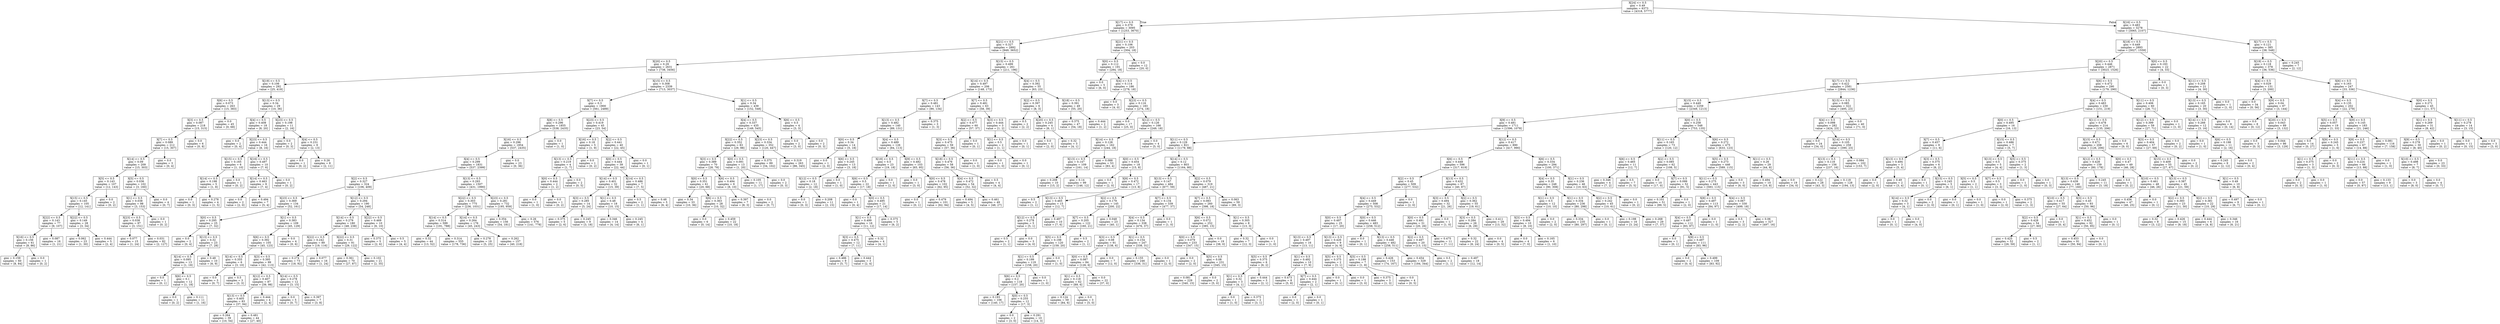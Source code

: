 digraph Tree {
node [shape=box] ;
0 [label="X[24] <= 0.5\ngini = 0.49\nsamples = 6373\nvalue = [4318, 5777]"] ;
1 [label="X[17] <= 0.5\ngini = 0.379\nsamples = 3095\nvalue = [1253, 3670]"] ;
0 -> 1 [labeldistance=2.5, labelangle=45, headlabel="True"] ;
2 [label="X[21] <= 0.5\ngini = 0.327\nsamples = 2892\nvalue = [949, 3652]"] ;
1 -> 2 ;
3 [label="X[20] <= 0.5\ngini = 0.29\nsamples = 2631\nvalue = [738, 3456]"] ;
2 -> 3 ;
4 [label="X[19] <= 0.5\ngini = 0.106\nsamples = 292\nvalue = [25, 419]"] ;
3 -> 4 ;
5 [label="X[6] <= 0.5\ngini = 0.073\nsamples = 263\nvalue = [15, 383]"] ;
4 -> 5 ;
6 [label="X[3] <= 0.5\ngini = 0.087\nsamples = 218\nvalue = [15, 315]"] ;
5 -> 6 ;
7 [label="X[7] <= 0.5\ngini = 0.089\nsamples = 212\nvalue = [15, 307]"] ;
6 -> 7 ;
8 [label="X[14] <= 0.5\ngini = 0.09\nsamples = 209\nvalue = [15, 303]"] ;
7 -> 8 ;
9 [label="X[5] <= 0.5\ngini = 0.143\nsamples = 107\nvalue = [12, 143]"] ;
8 -> 9 ;
10 [label="X[15] <= 0.5\ngini = 0.145\nsamples = 105\nvalue = [12, 141]"] ;
9 -> 10 ;
11 [label="X[22] <= 0.5\ngini = 0.143\nsamples = 77\nvalue = [9, 107]"] ;
10 -> 11 ;
12 [label="X[16] <= 0.5\ngini = 0.156\nsamples = 61\nvalue = [8, 86]"] ;
11 -> 12 ;
13 [label="gini = 0.159\nsamples = 60\nvalue = [8, 84]"] ;
12 -> 13 ;
14 [label="gini = 0.0\nsamples = 1\nvalue = [0, 2]"] ;
12 -> 14 ;
15 [label="gini = 0.087\nsamples = 16\nvalue = [1, 21]"] ;
11 -> 15 ;
16 [label="X[22] <= 0.5\ngini = 0.149\nsamples = 28\nvalue = [3, 34]"] ;
10 -> 16 ;
17 [label="gini = 0.062\nsamples = 23\nvalue = [1, 30]"] ;
16 -> 17 ;
18 [label="gini = 0.444\nsamples = 5\nvalue = [2, 4]"] ;
16 -> 18 ;
19 [label="gini = 0.0\nsamples = 2\nvalue = [0, 2]"] ;
9 -> 19 ;
20 [label="X[5] <= 0.5\ngini = 0.036\nsamples = 102\nvalue = [3, 160]"] ;
8 -> 20 ;
21 [label="X[1] <= 0.5\ngini = 0.038\nsamples = 98\nvalue = [3, 153]"] ;
20 -> 21 ;
22 [label="X[23] <= 0.5\ngini = 0.038\nsamples = 97\nvalue = [3, 151]"] ;
21 -> 22 ;
23 [label="gini = 0.077\nsamples = 15\nvalue = [1, 24]"] ;
22 -> 23 ;
24 [label="gini = 0.031\nsamples = 82\nvalue = [2, 127]"] ;
22 -> 24 ;
25 [label="gini = 0.0\nsamples = 1\nvalue = [0, 2]"] ;
21 -> 25 ;
26 [label="gini = 0.0\nsamples = 4\nvalue = [0, 7]"] ;
20 -> 26 ;
27 [label="gini = 0.0\nsamples = 3\nvalue = [0, 4]"] ;
7 -> 27 ;
28 [label="gini = 0.0\nsamples = 6\nvalue = [0, 8]"] ;
6 -> 28 ;
29 [label="gini = 0.0\nsamples = 45\nvalue = [0, 68]"] ;
5 -> 29 ;
30 [label="X[13] <= 0.5\ngini = 0.34\nsamples = 29\nvalue = [10, 36]"] ;
4 -> 30 ;
31 [label="X[4] <= 0.5\ngini = 0.408\nsamples = 18\nvalue = [8, 20]"] ;
30 -> 31 ;
32 [label="gini = 0.0\nsamples = 2\nvalue = [0, 4]"] ;
31 -> 32 ;
33 [label="X[23] <= 0.5\ngini = 0.444\nsamples = 16\nvalue = [8, 16]"] ;
31 -> 33 ;
34 [label="X[15] <= 0.5\ngini = 0.165\nsamples = 6\nvalue = [1, 10]"] ;
33 -> 34 ;
35 [label="X[14] <= 0.5\ngini = 0.198\nsamples = 5\nvalue = [1, 8]"] ;
34 -> 35 ;
36 [label="gini = 0.0\nsamples = 1\nvalue = [0, 3]"] ;
35 -> 36 ;
37 [label="gini = 0.278\nsamples = 4\nvalue = [1, 5]"] ;
35 -> 37 ;
38 [label="gini = 0.0\nsamples = 1\nvalue = [0, 2]"] ;
34 -> 38 ;
39 [label="X[16] <= 0.5\ngini = 0.497\nsamples = 10\nvalue = [7, 6]"] ;
33 -> 39 ;
40 [label="X[14] <= 0.5\ngini = 0.463\nsamples = 9\nvalue = [7, 4]"] ;
39 -> 40 ;
41 [label="gini = 0.0\nsamples = 2\nvalue = [2, 0]"] ;
40 -> 41 ;
42 [label="gini = 0.494\nsamples = 7\nvalue = [5, 4]"] ;
40 -> 42 ;
43 [label="gini = 0.0\nsamples = 1\nvalue = [0, 2]"] ;
39 -> 43 ;
44 [label="X[23] <= 0.5\ngini = 0.198\nsamples = 11\nvalue = [2, 16]"] ;
30 -> 44 ;
45 [label="gini = 0.0\nsamples = 2\nvalue = [0, 3]"] ;
44 -> 45 ;
46 [label="X[4] <= 0.5\ngini = 0.231\nsamples = 9\nvalue = [2, 13]"] ;
44 -> 46 ;
47 [label="gini = 0.0\nsamples = 1\nvalue = [0, 2]"] ;
46 -> 47 ;
48 [label="gini = 0.26\nsamples = 8\nvalue = [2, 11]"] ;
46 -> 48 ;
49 [label="X[15] <= 0.5\ngini = 0.308\nsamples = 2339\nvalue = [713, 3037]"] ;
3 -> 49 ;
50 [label="X[7] <= 0.5\ngini = 0.3\nsamples = 1900\nvalue = [561, 2489]"] ;
49 -> 50 ;
51 [label="X[8] <= 0.5\ngini = 0.296\nsamples = 1855\nvalue = [538, 2435]"] ;
50 -> 51 ;
52 [label="X[16] <= 0.5\ngini = 0.296\nsamples = 1854\nvalue = [537, 2435]"] ;
51 -> 52 ;
53 [label="X[4] <= 0.5\ngini = 0.299\nsamples = 1831\nvalue = [537, 2399]"] ;
52 -> 53 ;
54 [label="X[2] <= 0.5\ngini = 0.327\nsamples = 324\nvalue = [106, 409]"] ;
53 -> 54 ;
55 [label="X[23] <= 0.5\ngini = 0.369\nsamples = 134\nvalue = [52, 161]"] ;
54 -> 55 ;
56 [label="X[0] <= 0.5\ngini = 0.295\nsamples = 25\nvalue = [7, 32]"] ;
55 -> 56 ;
57 [label="gini = 0.0\nsamples = 2\nvalue = [0, 4]"] ;
56 -> 57 ;
58 [label="X[13] <= 0.5\ngini = 0.32\nsamples = 23\nvalue = [7, 28]"] ;
56 -> 58 ;
59 [label="X[14] <= 0.5\ngini = 0.095\nsamples = 13\nvalue = [1, 19]"] ;
58 -> 59 ;
60 [label="gini = 0.0\nsamples = 1\nvalue = [0, 1]"] ;
59 -> 60 ;
61 [label="X[6] <= 0.5\ngini = 0.1\nsamples = 12\nvalue = [1, 18]"] ;
59 -> 61 ;
62 [label="gini = 0.0\nsamples = 1\nvalue = [0, 2]"] ;
61 -> 62 ;
63 [label="gini = 0.111\nsamples = 11\nvalue = [1, 16]"] ;
61 -> 63 ;
64 [label="gini = 0.48\nsamples = 10\nvalue = [6, 9]"] ;
58 -> 64 ;
65 [label="X[1] <= 0.5\ngini = 0.383\nsamples = 109\nvalue = [45, 129]"] ;
55 -> 65 ;
66 [label="X[6] <= 0.5\ngini = 0.392\nsamples = 105\nvalue = [45, 123]"] ;
65 -> 66 ;
67 [label="X[14] <= 0.5\ngini = 0.355\nsamples = 6\nvalue = [3, 10]"] ;
66 -> 67 ;
68 [label="gini = 0.0\nsamples = 3\nvalue = [0, 7]"] ;
67 -> 68 ;
69 [label="gini = 0.5\nsamples = 3\nvalue = [3, 3]"] ;
67 -> 69 ;
70 [label="X[3] <= 0.5\ngini = 0.395\nsamples = 99\nvalue = [42, 113]"] ;
66 -> 70 ;
71 [label="X[12] <= 0.5\ngini = 0.407\nsamples = 87\nvalue = [39, 98]"] ;
70 -> 71 ;
72 [label="X[13] <= 0.5\ngini = 0.405\nsamples = 83\nvalue = [37, 94]"] ;
71 -> 72 ;
73 [label="gini = 0.264\nsamples = 39\nvalue = [10, 54]"] ;
72 -> 73 ;
74 [label="gini = 0.481\nsamples = 44\nvalue = [27, 40]"] ;
72 -> 74 ;
75 [label="gini = 0.444\nsamples = 4\nvalue = [2, 4]"] ;
71 -> 75 ;
76 [label="X[14] <= 0.5\ngini = 0.278\nsamples = 12\nvalue = [3, 15]"] ;
70 -> 76 ;
77 [label="gini = 0.0\nsamples = 5\nvalue = [0, 7]"] ;
76 -> 77 ;
78 [label="gini = 0.397\nsamples = 7\nvalue = [3, 8]"] ;
76 -> 78 ;
79 [label="gini = 0.0\nsamples = 4\nvalue = [0, 6]"] ;
65 -> 79 ;
80 [label="X[12] <= 0.5\ngini = 0.294\nsamples = 190\nvalue = [54, 248]"] ;
54 -> 80 ;
81 [label="X[14] <= 0.5\ngini = 0.279\nsamples = 180\nvalue = [48, 238]"] ;
80 -> 81 ;
82 [label="X[22] <= 0.5\ngini = 0.242\nsamples = 89\nvalue = [19, 116]"] ;
81 -> 82 ;
83 [label="gini = 0.274\nsamples = 73\nvalue = [18, 92]"] ;
82 -> 83 ;
84 [label="gini = 0.077\nsamples = 16\nvalue = [1, 24]"] ;
82 -> 84 ;
85 [label="X[22] <= 0.5\ngini = 0.31\nsamples = 91\nvalue = [29, 122]"] ;
81 -> 85 ;
86 [label="gini = 0.361\nsamples = 70\nvalue = [27, 87]"] ;
85 -> 86 ;
87 [label="gini = 0.102\nsamples = 21\nvalue = [2, 35]"] ;
85 -> 87 ;
88 [label="X[22] <= 0.5\ngini = 0.469\nsamples = 10\nvalue = [6, 10]"] ;
80 -> 88 ;
89 [label="gini = 0.375\nsamples = 5\nvalue = [2, 6]"] ;
88 -> 89 ;
90 [label="gini = 0.5\nsamples = 5\nvalue = [4, 4]"] ;
88 -> 90 ;
91 [label="X[13] <= 0.5\ngini = 0.293\nsamples = 1507\nvalue = [431, 1990]"] ;
53 -> 91 ;
92 [label="X[22] <= 0.5\ngini = 0.303\nsamples = 775\nvalue = [236, 1031]"] ;
91 -> 92 ;
93 [label="X[14] <= 0.5\ngini = 0.314\nsamples = 599\nvalue = [191, 788]"] ;
92 -> 93 ;
94 [label="gini = 0.32\nsamples = 44\nvalue = [13, 52]"] ;
93 -> 94 ;
95 [label="gini = 0.314\nsamples = 555\nvalue = [178, 736]"] ;
93 -> 95 ;
96 [label="X[14] <= 0.5\ngini = 0.264\nsamples = 176\nvalue = [45, 243]"] ;
92 -> 96 ;
97 [label="gini = 0.278\nsamples = 19\nvalue = [5, 25]"] ;
96 -> 97 ;
98 [label="gini = 0.262\nsamples = 157\nvalue = [40, 218]"] ;
96 -> 98 ;
99 [label="X[23] <= 0.5\ngini = 0.281\nsamples = 732\nvalue = [195, 959]"] ;
91 -> 99 ;
100 [label="gini = 0.354\nsamples = 156\nvalue = [54, 181]"] ;
99 -> 100 ;
101 [label="gini = 0.26\nsamples = 576\nvalue = [141, 778]"] ;
99 -> 101 ;
102 [label="gini = 0.0\nsamples = 23\nvalue = [0, 36]"] ;
52 -> 102 ;
103 [label="gini = 0.0\nsamples = 1\nvalue = [1, 0]"] ;
51 -> 103 ;
104 [label="X[23] <= 0.5\ngini = 0.419\nsamples = 45\nvalue = [23, 54]"] ;
50 -> 104 ;
105 [label="X[16] <= 0.5\ngini = 0.18\nsamples = 5\nvalue = [1, 9]"] ;
104 -> 105 ;
106 [label="X[13] <= 0.5\ngini = 0.219\nsamples = 4\nvalue = [1, 7]"] ;
105 -> 106 ;
107 [label="X[0] <= 0.5\ngini = 0.444\nsamples = 2\nvalue = [1, 2]"] ;
106 -> 107 ;
108 [label="gini = 0.0\nsamples = 1\nvalue = [1, 0]"] ;
107 -> 108 ;
109 [label="gini = 0.0\nsamples = 1\nvalue = [0, 2]"] ;
107 -> 109 ;
110 [label="gini = 0.0\nsamples = 2\nvalue = [0, 5]"] ;
106 -> 110 ;
111 [label="gini = 0.0\nsamples = 1\nvalue = [0, 2]"] ;
105 -> 111 ;
112 [label="X[2] <= 0.5\ngini = 0.441\nsamples = 40\nvalue = [22, 45]"] ;
104 -> 112 ;
113 [label="X[0] <= 0.5\ngini = 0.444\nsamples = 39\nvalue = [22, 44]"] ;
112 -> 113 ;
114 [label="X[14] <= 0.5\ngini = 0.401\nsamples = 32\nvalue = [15, 39]"] ;
113 -> 114 ;
115 [label="X[3] <= 0.5\ngini = 0.285\nsamples = 14\nvalue = [5, 24]"] ;
114 -> 115 ;
116 [label="gini = 0.375\nsamples = 5\nvalue = [2, 6]"] ;
115 -> 116 ;
117 [label="gini = 0.245\nsamples = 9\nvalue = [3, 18]"] ;
115 -> 117 ;
118 [label="X[1] <= 0.5\ngini = 0.48\nsamples = 18\nvalue = [10, 15]"] ;
114 -> 118 ;
119 [label="gini = 0.346\nsamples = 14\nvalue = [4, 14]"] ;
118 -> 119 ;
120 [label="gini = 0.245\nsamples = 4\nvalue = [6, 1]"] ;
118 -> 120 ;
121 [label="X[14] <= 0.5\ngini = 0.486\nsamples = 7\nvalue = [7, 5]"] ;
113 -> 121 ;
122 [label="gini = 0.5\nsamples = 2\nvalue = [1, 1]"] ;
121 -> 122 ;
123 [label="gini = 0.48\nsamples = 5\nvalue = [6, 4]"] ;
121 -> 123 ;
124 [label="gini = 0.0\nsamples = 1\nvalue = [0, 1]"] ;
112 -> 124 ;
125 [label="X[1] <= 0.5\ngini = 0.34\nsamples = 439\nvalue = [152, 548]"] ;
49 -> 125 ;
126 [label="X[4] <= 0.5\ngini = 0.337\nsamples = 435\nvalue = [149, 545]"] ;
125 -> 126 ;
127 [label="X[22] <= 0.5\ngini = 0.352\nsamples = 83\nvalue = [29, 98]"] ;
126 -> 127 ;
128 [label="X[3] <= 0.5\ngini = 0.389\nsamples = 70\nvalue = [28, 78]"] ;
127 -> 128 ;
129 [label="X[0] <= 0.5\ngini = 0.351\nsamples = 61\nvalue = [20, 68]"] ;
128 -> 129 ;
130 [label="gini = 0.34\nsamples = 33\nvalue = [10, 36]"] ;
129 -> 130 ;
131 [label="X[6] <= 0.5\ngini = 0.363\nsamples = 28\nvalue = [10, 32]"] ;
129 -> 131 ;
132 [label="gini = 0.0\nsamples = 6\nvalue = [0, 14]"] ;
131 -> 132 ;
133 [label="gini = 0.459\nsamples = 22\nvalue = [10, 18]"] ;
131 -> 133 ;
134 [label="X[6] <= 0.5\ngini = 0.494\nsamples = 9\nvalue = [8, 10]"] ;
128 -> 134 ;
135 [label="gini = 0.397\nsamples = 7\nvalue = [8, 3]"] ;
134 -> 135 ;
136 [label="gini = 0.0\nsamples = 2\nvalue = [0, 7]"] ;
134 -> 136 ;
137 [label="X[0] <= 0.5\ngini = 0.091\nsamples = 13\nvalue = [1, 20]"] ;
127 -> 137 ;
138 [label="gini = 0.105\nsamples = 11\nvalue = [1, 17]"] ;
137 -> 138 ;
139 [label="gini = 0.0\nsamples = 2\nvalue = [0, 3]"] ;
137 -> 139 ;
140 [label="X[23] <= 0.5\ngini = 0.334\nsamples = 352\nvalue = [120, 447]"] ;
126 -> 140 ;
141 [label="gini = 0.375\nsamples = 89\nvalue = [34, 102]"] ;
140 -> 141 ;
142 [label="gini = 0.319\nsamples = 263\nvalue = [86, 345]"] ;
140 -> 142 ;
143 [label="X[6] <= 0.5\ngini = 0.5\nsamples = 4\nvalue = [3, 3]"] ;
125 -> 143 ;
144 [label="gini = 0.0\nsamples = 2\nvalue = [3, 0]"] ;
143 -> 144 ;
145 [label="gini = 0.0\nsamples = 2\nvalue = [0, 3]"] ;
143 -> 145 ;
146 [label="X[15] <= 0.5\ngini = 0.499\nsamples = 261\nvalue = [211, 196]"] ;
2 -> 146 ;
147 [label="X[14] <= 0.5\ngini = 0.497\nsamples = 206\nvalue = [148, 173]"] ;
146 -> 147 ;
148 [label="X[7] <= 0.5\ngini = 0.481\nsamples = 143\nvalue = [90, 134]"] ;
147 -> 148 ;
149 [label="X[13] <= 0.5\ngini = 0.482\nsamples = 140\nvalue = [89, 131]"] ;
148 -> 149 ;
150 [label="X[0] <= 0.5\ngini = 0.34\nsamples = 14\nvalue = [5, 18]"] ;
149 -> 150 ;
151 [label="gini = 0.0\nsamples = 1\nvalue = [2, 0]"] ;
150 -> 151 ;
152 [label="X[6] <= 0.5\ngini = 0.245\nsamples = 13\nvalue = [3, 18]"] ;
150 -> 152 ;
153 [label="X[12] <= 0.5\ngini = 0.18\nsamples = 12\nvalue = [2, 18]"] ;
152 -> 153 ;
154 [label="gini = 0.0\nsamples = 1\nvalue = [0, 3]"] ;
153 -> 154 ;
155 [label="gini = 0.208\nsamples = 11\nvalue = [2, 15]"] ;
153 -> 155 ;
156 [label="gini = 0.0\nsamples = 1\nvalue = [1, 0]"] ;
152 -> 156 ;
157 [label="X[4] <= 0.5\ngini = 0.489\nsamples = 126\nvalue = [84, 113]"] ;
149 -> 157 ;
158 [label="X[18] <= 0.5\ngini = 0.5\nsamples = 23\nvalue = [19, 18]"] ;
157 -> 158 ;
159 [label="X[6] <= 0.5\ngini = 0.5\nsamples = 22\nvalue = [17, 18]"] ;
158 -> 159 ;
160 [label="gini = 0.0\nsamples = 1\nvalue = [0, 4]"] ;
159 -> 160 ;
161 [label="X[0] <= 0.5\ngini = 0.495\nsamples = 21\nvalue = [17, 14]"] ;
159 -> 161 ;
162 [label="X[1] <= 0.5\ngini = 0.499\nsamples = 16\nvalue = [11, 12]"] ;
161 -> 162 ;
163 [label="X[3] <= 0.5\ngini = 0.475\nsamples = 12\nvalue = [7, 11]"] ;
162 -> 163 ;
164 [label="gini = 0.486\nsamples = 9\nvalue = [5, 7]"] ;
163 -> 164 ;
165 [label="gini = 0.444\nsamples = 3\nvalue = [2, 4]"] ;
163 -> 165 ;
166 [label="gini = 0.32\nsamples = 4\nvalue = [4, 1]"] ;
162 -> 166 ;
167 [label="gini = 0.375\nsamples = 5\nvalue = [6, 2]"] ;
161 -> 167 ;
168 [label="gini = 0.0\nsamples = 1\nvalue = [2, 0]"] ;
158 -> 168 ;
169 [label="X[9] <= 0.5\ngini = 0.482\nsamples = 103\nvalue = [65, 95]"] ;
157 -> 169 ;
170 [label="gini = 0.0\nsamples = 1\nvalue = [3, 0]"] ;
169 -> 170 ;
171 [label="X[0] <= 0.5\ngini = 0.478\nsamples = 102\nvalue = [62, 95]"] ;
169 -> 171 ;
172 [label="gini = 0.0\nsamples = 1\nvalue = [0, 1]"] ;
171 -> 172 ;
173 [label="gini = 0.479\nsamples = 101\nvalue = [62, 94]"] ;
171 -> 173 ;
174 [label="gini = 0.375\nsamples = 3\nvalue = [1, 3]"] ;
148 -> 174 ;
175 [label="X[7] <= 0.5\ngini = 0.481\nsamples = 63\nvalue = [58, 39]"] ;
147 -> 175 ;
176 [label="X[2] <= 0.5\ngini = 0.477\nsamples = 60\nvalue = [57, 37]"] ;
175 -> 176 ;
177 [label="X[3] <= 0.5\ngini = 0.475\nsamples = 59\nvalue = [57, 36]"] ;
176 -> 177 ;
178 [label="X[18] <= 0.5\ngini = 0.476\nsamples = 58\nvalue = [56, 36]"] ;
177 -> 178 ;
179 [label="X[4] <= 0.5\ngini = 0.472\nsamples = 54\nvalue = [52, 32]"] ;
178 -> 179 ;
180 [label="gini = 0.494\nsamples = 5\nvalue = [4, 5]"] ;
179 -> 180 ;
181 [label="gini = 0.461\nsamples = 49\nvalue = [48, 27]"] ;
179 -> 181 ;
182 [label="gini = 0.5\nsamples = 4\nvalue = [4, 4]"] ;
178 -> 182 ;
183 [label="gini = 0.0\nsamples = 1\nvalue = [1, 0]"] ;
177 -> 183 ;
184 [label="gini = 0.0\nsamples = 1\nvalue = [0, 1]"] ;
176 -> 184 ;
185 [label="X[3] <= 0.5\ngini = 0.444\nsamples = 3\nvalue = [1, 2]"] ;
175 -> 185 ;
186 [label="X[1] <= 0.5\ngini = 0.5\nsamples = 2\nvalue = [1, 1]"] ;
185 -> 186 ;
187 [label="gini = 0.0\nsamples = 1\nvalue = [1, 0]"] ;
186 -> 187 ;
188 [label="gini = 0.0\nsamples = 1\nvalue = [0, 1]"] ;
186 -> 188 ;
189 [label="gini = 0.0\nsamples = 1\nvalue = [0, 1]"] ;
185 -> 189 ;
190 [label="X[4] <= 0.5\ngini = 0.392\nsamples = 55\nvalue = [63, 23]"] ;
146 -> 190 ;
191 [label="X[2] <= 0.5\ngini = 0.397\nsamples = 6\nvalue = [8, 3]"] ;
190 -> 191 ;
192 [label="gini = 0.5\nsamples = 2\nvalue = [2, 2]"] ;
191 -> 192 ;
193 [label="X[20] <= 0.5\ngini = 0.245\nsamples = 4\nvalue = [6, 1]"] ;
191 -> 193 ;
194 [label="gini = 0.0\nsamples = 1\nvalue = [2, 0]"] ;
193 -> 194 ;
195 [label="gini = 0.32\nsamples = 3\nvalue = [4, 1]"] ;
193 -> 195 ;
196 [label="X[18] <= 0.5\ngini = 0.391\nsamples = 49\nvalue = [55, 20]"] ;
190 -> 196 ;
197 [label="gini = 0.375\nsamples = 47\nvalue = [54, 18]"] ;
196 -> 197 ;
198 [label="gini = 0.444\nsamples = 2\nvalue = [1, 2]"] ;
196 -> 198 ;
199 [label="X[21] <= 0.5\ngini = 0.106\nsamples = 203\nvalue = [304, 18]"] ;
1 -> 199 ;
200 [label="X[0] <= 0.5\ngini = 0.112\nsamples = 191\nvalue = [284, 18]"] ;
199 -> 200 ;
201 [label="gini = 0.0\nsamples = 5\nvalue = [6, 0]"] ;
200 -> 201 ;
202 [label="X[4] <= 0.5\ngini = 0.114\nsamples = 186\nvalue = [278, 18]"] ;
200 -> 202 ;
203 [label="gini = 0.0\nsamples = 3\nvalue = [4, 0]"] ;
202 -> 203 ;
204 [label="X[23] <= 0.5\ngini = 0.116\nsamples = 183\nvalue = [274, 18]"] ;
202 -> 204 ;
205 [label="gini = 0.0\nsamples = 17\nvalue = [25, 0]"] ;
204 -> 205 ;
206 [label="X[12] <= 0.5\ngini = 0.126\nsamples = 166\nvalue = [249, 18]"] ;
204 -> 206 ;
207 [label="X[14] <= 0.5\ngini = 0.128\nsamples = 162\nvalue = [244, 18]"] ;
206 -> 207 ;
208 [label="X[13] <= 0.5\ngini = 0.147\nsamples = 109\nvalue = [161, 14]"] ;
207 -> 208 ;
209 [label="gini = 0.208\nsamples = 10\nvalue = [15, 2]"] ;
208 -> 209 ;
210 [label="gini = 0.14\nsamples = 99\nvalue = [146, 12]"] ;
208 -> 210 ;
211 [label="gini = 0.088\nsamples = 53\nvalue = [83, 4]"] ;
207 -> 211 ;
212 [label="gini = 0.0\nsamples = 4\nvalue = [5, 0]"] ;
206 -> 212 ;
213 [label="gini = 0.0\nsamples = 12\nvalue = [20, 0]"] ;
199 -> 213 ;
214 [label="X[16] <= 0.5\ngini = 0.483\nsamples = 3278\nvalue = [3065, 2107]"] ;
0 -> 214 [labeldistance=2.5, labelangle=-45, headlabel="False"] ;
215 [label="X[18] <= 0.5\ngini = 0.449\nsamples = 2893\nvalue = [3027, 1559]"] ;
214 -> 215 ;
216 [label="X[20] <= 0.5\ngini = 0.446\nsamples = 2871\nvalue = [3023, 1526]"] ;
215 -> 216 ;
217 [label="X[17] <= 0.5\ngini = 0.422\nsamples = 2581\nvalue = [2844, 1236]"] ;
216 -> 217 ;
218 [label="X[15] <= 0.5\ngini = 0.449\nsamples = 2259\nvalue = [2349, 1213]"] ;
217 -> 218 ;
219 [label="X[9] <= 0.5\ngini = 0.481\nsamples = 1711\nvalue = [1596, 1078]"] ;
218 -> 219 ;
220 [label="X[11] <= 0.5\ngini = 0.129\nsamples = 821\nvalue = [1179, 88]"] ;
219 -> 220 ;
221 [label="X[0] <= 0.5\ngini = 0.454\nsamples = 18\nvalue = [15, 8]"] ;
220 -> 221 ;
222 [label="gini = 0.0\nsamples = 1\nvalue = [2, 0]"] ;
221 -> 222 ;
223 [label="X[8] <= 0.5\ngini = 0.472\nsamples = 17\nvalue = [13, 8]"] ;
221 -> 223 ;
224 [label="gini = 0.5\nsamples = 2\nvalue = [1, 1]"] ;
223 -> 224 ;
225 [label="X[13] <= 0.5\ngini = 0.465\nsamples = 15\nvalue = [12, 7]"] ;
223 -> 225 ;
226 [label="X[12] <= 0.5\ngini = 0.278\nsamples = 5\nvalue = [5, 1]"] ;
225 -> 226 ;
227 [label="gini = 0.5\nsamples = 2\nvalue = [1, 1]"] ;
226 -> 227 ;
228 [label="gini = 0.0\nsamples = 3\nvalue = [4, 0]"] ;
226 -> 228 ;
229 [label="gini = 0.497\nsamples = 10\nvalue = [7, 6]"] ;
225 -> 229 ;
230 [label="X[14] <= 0.5\ngini = 0.12\nsamples = 803\nvalue = [1164, 80]"] ;
220 -> 230 ;
231 [label="X[13] <= 0.5\ngini = 0.147\nsamples = 484\nvalue = [677, 59]"] ;
230 -> 231 ;
232 [label="X[2] <= 0.5\ngini = 0.179\nsamples = 145\nvalue = [200, 22]"] ;
231 -> 232 ;
233 [label="X[7] <= 0.5\ngini = 0.205\nsamples = 122\nvalue = [160, 21]"] ;
232 -> 233 ;
234 [label="X[5] <= 0.5\ngini = 0.198\nsamples = 120\nvalue = [159, 20]"] ;
233 -> 234 ;
235 [label="X[1] <= 0.5\ngini = 0.199\nsamples = 119\nvalue = [158, 20]"] ;
234 -> 235 ;
236 [label="X[6] <= 0.5\ngini = 0.2\nsamples = 118\nvalue = [157, 20]"] ;
235 -> 236 ;
237 [label="gini = 0.193\nsamples = 106\nvalue = [140, 17]"] ;
236 -> 237 ;
238 [label="X[0] <= 0.5\ngini = 0.255\nsamples = 12\nvalue = [17, 3]"] ;
236 -> 238 ;
239 [label="gini = 0.0\nsamples = 2\nvalue = [3, 0]"] ;
238 -> 239 ;
240 [label="gini = 0.291\nsamples = 10\nvalue = [14, 3]"] ;
238 -> 240 ;
241 [label="gini = 0.0\nsamples = 1\nvalue = [1, 0]"] ;
235 -> 241 ;
242 [label="gini = 0.0\nsamples = 1\nvalue = [1, 0]"] ;
234 -> 242 ;
243 [label="gini = 0.5\nsamples = 2\nvalue = [1, 1]"] ;
233 -> 243 ;
244 [label="gini = 0.048\nsamples = 23\nvalue = [40, 1]"] ;
232 -> 244 ;
245 [label="X[7] <= 0.5\ngini = 0.134\nsamples = 339\nvalue = [477, 37]"] ;
231 -> 245 ;
246 [label="X[4] <= 0.5\ngini = 0.134\nsamples = 338\nvalue = [476, 37]"] ;
245 -> 246 ;
247 [label="X[3] <= 0.5\ngini = 0.08\nsamples = 91\nvalue = [138, 6]"] ;
246 -> 247 ;
248 [label="X[0] <= 0.5\ngini = 0.087\nsamples = 84\nvalue = [126, 6]"] ;
247 -> 248 ;
249 [label="X[1] <= 0.5\ngini = 0.118\nsamples = 62\nvalue = [89, 6]"] ;
248 -> 249 ;
250 [label="gini = 0.124\nsamples = 59\nvalue = [84, 6]"] ;
249 -> 250 ;
251 [label="gini = 0.0\nsamples = 3\nvalue = [5, 0]"] ;
249 -> 251 ;
252 [label="gini = 0.0\nsamples = 22\nvalue = [37, 0]"] ;
248 -> 252 ;
253 [label="gini = 0.0\nsamples = 7\nvalue = [12, 0]"] ;
247 -> 253 ;
254 [label="X[1] <= 0.5\ngini = 0.154\nsamples = 247\nvalue = [338, 31]"] ;
246 -> 254 ;
255 [label="gini = 0.155\nsamples = 246\nvalue = [336, 31]"] ;
254 -> 255 ;
256 [label="gini = 0.0\nsamples = 1\nvalue = [2, 0]"] ;
254 -> 256 ;
257 [label="gini = 0.0\nsamples = 1\nvalue = [1, 0]"] ;
245 -> 257 ;
258 [label="X[2] <= 0.5\ngini = 0.079\nsamples = 319\nvalue = [487, 21]"] ;
230 -> 258 ;
259 [label="X[7] <= 0.5\ngini = 0.083\nsamples = 260\nvalue = [398, 18]"] ;
258 -> 259 ;
260 [label="X[6] <= 0.5\ngini = 0.072\nsamples = 252\nvalue = [385, 15]"] ;
259 -> 260 ;
261 [label="X[0] <= 0.5\ngini = 0.079\nsamples = 233\nvalue = [347, 15]"] ;
260 -> 261 ;
262 [label="gini = 0.0\nsamples = 2\nvalue = [2, 0]"] ;
261 -> 262 ;
263 [label="X[5] <= 0.5\ngini = 0.08\nsamples = 231\nvalue = [345, 15]"] ;
261 -> 263 ;
264 [label="gini = 0.081\nsamples = 229\nvalue = [340, 15]"] ;
263 -> 264 ;
265 [label="gini = 0.0\nsamples = 2\nvalue = [5, 0]"] ;
263 -> 265 ;
266 [label="gini = 0.0\nsamples = 19\nvalue = [38, 0]"] ;
260 -> 266 ;
267 [label="X[1] <= 0.5\ngini = 0.305\nsamples = 8\nvalue = [13, 3]"] ;
259 -> 267 ;
268 [label="gini = 0.32\nsamples = 7\nvalue = [12, 3]"] ;
267 -> 268 ;
269 [label="gini = 0.0\nsamples = 1\nvalue = [1, 0]"] ;
267 -> 269 ;
270 [label="gini = 0.063\nsamples = 59\nvalue = [89, 3]"] ;
258 -> 270 ;
271 [label="X[12] <= 0.5\ngini = 0.417\nsamples = 890\nvalue = [417, 990]"] ;
219 -> 271 ;
272 [label="X[6] <= 0.5\ngini = 0.448\nsamples = 596\nvalue = [317, 619]"] ;
271 -> 272 ;
273 [label="X[2] <= 0.5\ngini = 0.45\nsamples = 509\nvalue = [277, 532]"] ;
272 -> 273 ;
274 [label="X[4] <= 0.5\ngini = 0.449\nsamples = 508\nvalue = [275, 532]"] ;
273 -> 274 ;
275 [label="X[0] <= 0.5\ngini = 0.497\nsamples = 25\nvalue = [17, 20]"] ;
274 -> 275 ;
276 [label="X[13] <= 0.5\ngini = 0.497\nsamples = 16\nvalue = [13, 11]"] ;
275 -> 276 ;
277 [label="X[5] <= 0.5\ngini = 0.375\nsamples = 6\nvalue = [6, 2]"] ;
276 -> 277 ;
278 [label="X[1] <= 0.5\ngini = 0.32\nsamples = 3\nvalue = [4, 1]"] ;
277 -> 278 ;
279 [label="gini = 0.0\nsamples = 1\nvalue = [1, 0]"] ;
278 -> 279 ;
280 [label="gini = 0.375\nsamples = 2\nvalue = [3, 1]"] ;
278 -> 280 ;
281 [label="gini = 0.444\nsamples = 3\nvalue = [2, 1]"] ;
277 -> 281 ;
282 [label="X[1] <= 0.5\ngini = 0.492\nsamples = 10\nvalue = [7, 9]"] ;
276 -> 282 ;
283 [label="gini = 0.473\nsamples = 8\nvalue = [5, 8]"] ;
282 -> 283 ;
284 [label="X[7] <= 0.5\ngini = 0.444\nsamples = 2\nvalue = [2, 1]"] ;
282 -> 284 ;
285 [label="gini = 0.0\nsamples = 1\nvalue = [2, 0]"] ;
284 -> 285 ;
286 [label="gini = 0.0\nsamples = 1\nvalue = [0, 1]"] ;
284 -> 286 ;
287 [label="X[13] <= 0.5\ngini = 0.426\nsamples = 9\nvalue = [4, 9]"] ;
275 -> 287 ;
288 [label="X[5] <= 0.5\ngini = 0.375\nsamples = 2\nvalue = [3, 1]"] ;
287 -> 288 ;
289 [label="gini = 0.0\nsamples = 1\nvalue = [0, 1]"] ;
288 -> 289 ;
290 [label="gini = 0.0\nsamples = 1\nvalue = [3, 0]"] ;
288 -> 290 ;
291 [label="X[5] <= 0.5\ngini = 0.198\nsamples = 7\nvalue = [1, 8]"] ;
287 -> 291 ;
292 [label="gini = 0.375\nsamples = 3\nvalue = [1, 3]"] ;
291 -> 292 ;
293 [label="gini = 0.0\nsamples = 4\nvalue = [0, 5]"] ;
291 -> 293 ;
294 [label="X[0] <= 0.5\ngini = 0.446\nsamples = 483\nvalue = [258, 512]"] ;
274 -> 294 ;
295 [label="gini = 0.0\nsamples = 1\nvalue = [0, 1]"] ;
294 -> 295 ;
296 [label="X[13] <= 0.5\ngini = 0.446\nsamples = 482\nvalue = [258, 511]"] ;
294 -> 296 ;
297 [label="gini = 0.426\nsamples = 153\nvalue = [74, 167]"] ;
296 -> 297 ;
298 [label="gini = 0.454\nsamples = 329\nvalue = [184, 344]"] ;
296 -> 298 ;
299 [label="gini = 0.0\nsamples = 1\nvalue = [2, 0]"] ;
273 -> 299 ;
300 [label="X[13] <= 0.5\ngini = 0.432\nsamples = 87\nvalue = [40, 87]"] ;
272 -> 300 ;
301 [label="X[3] <= 0.5\ngini = 0.494\nsamples = 32\nvalue = [21, 26]"] ;
300 -> 301 ;
302 [label="X[0] <= 0.5\ngini = 0.491\nsamples = 31\nvalue = [20, 26]"] ;
301 -> 302 ;
303 [label="X[2] <= 0.5\ngini = 0.497\nsamples = 20\nvalue = [13, 15]"] ;
302 -> 303 ;
304 [label="gini = 0.5\nsamples = 2\nvalue = [1, 1]"] ;
303 -> 304 ;
305 [label="gini = 0.497\nsamples = 18\nvalue = [12, 14]"] ;
303 -> 305 ;
306 [label="gini = 0.475\nsamples = 11\nvalue = [7, 11]"] ;
302 -> 306 ;
307 [label="gini = 0.0\nsamples = 1\nvalue = [1, 0]"] ;
301 -> 307 ;
308 [label="X[2] <= 0.5\ngini = 0.362\nsamples = 55\nvalue = [19, 61]"] ;
300 -> 308 ;
309 [label="X[3] <= 0.5\ngini = 0.284\nsamples = 26\nvalue = [6, 29]"] ;
308 -> 309 ;
310 [label="gini = 0.32\nsamples = 22\nvalue = [6, 24]"] ;
309 -> 310 ;
311 [label="gini = 0.0\nsamples = 4\nvalue = [0, 5]"] ;
309 -> 311 ;
312 [label="gini = 0.411\nsamples = 29\nvalue = [13, 32]"] ;
308 -> 312 ;
313 [label="X[6] <= 0.5\ngini = 0.334\nsamples = 294\nvalue = [100, 371]"] ;
271 -> 313 ;
314 [label="X[4] <= 0.5\ngini = 0.35\nsamples = 248\nvalue = [90, 308]"] ;
313 -> 314 ;
315 [label="X[1] <= 0.5\ngini = 0.5\nsamples = 12\nvalue = [10, 10]"] ;
314 -> 315 ;
316 [label="X[3] <= 0.5\ngini = 0.494\nsamples = 10\nvalue = [8, 10]"] ;
315 -> 316 ;
317 [label="gini = 0.0\nsamples = 4\nvalue = [7, 0]"] ;
316 -> 317 ;
318 [label="gini = 0.165\nsamples = 6\nvalue = [1, 10]"] ;
316 -> 318 ;
319 [label="gini = 0.0\nsamples = 2\nvalue = [2, 0]"] ;
315 -> 319 ;
320 [label="X[1] <= 0.5\ngini = 0.334\nsamples = 236\nvalue = [80, 298]"] ;
314 -> 320 ;
321 [label="gini = 0.334\nsamples = 235\nvalue = [80, 297]"] ;
320 -> 321 ;
322 [label="gini = 0.0\nsamples = 1\nvalue = [0, 1]"] ;
320 -> 322 ;
323 [label="X[1] <= 0.5\ngini = 0.236\nsamples = 46\nvalue = [10, 63]"] ;
313 -> 323 ;
324 [label="X[2] <= 0.5\ngini = 0.242\nsamples = 45\nvalue = [10, 61]"] ;
323 -> 324 ;
325 [label="gini = 0.198\nsamples = 16\nvalue = [3, 24]"] ;
324 -> 325 ;
326 [label="gini = 0.268\nsamples = 29\nvalue = [7, 37]"] ;
324 -> 326 ;
327 [label="gini = 0.0\nsamples = 1\nvalue = [0, 2]"] ;
323 -> 327 ;
328 [label="X[0] <= 0.5\ngini = 0.258\nsamples = 548\nvalue = [753, 135]"] ;
218 -> 328 ;
329 [label="X[11] <= 0.5\ngini = 0.165\nsamples = 73\nvalue = [120, 12]"] ;
328 -> 329 ;
330 [label="X[6] <= 0.5\ngini = 0.465\nsamples = 11\nvalue = [12, 7]"] ;
329 -> 330 ;
331 [label="gini = 0.346\nsamples = 4\nvalue = [7, 2]"] ;
330 -> 331 ;
332 [label="gini = 0.5\nsamples = 7\nvalue = [5, 5]"] ;
330 -> 332 ;
333 [label="X[2] <= 0.5\ngini = 0.085\nsamples = 62\nvalue = [108, 5]"] ;
329 -> 333 ;
334 [label="gini = 0.0\nsamples = 10\nvalue = [17, 0]"] ;
333 -> 334 ;
335 [label="X[7] <= 0.5\ngini = 0.099\nsamples = 52\nvalue = [91, 5]"] ;
333 -> 335 ;
336 [label="gini = 0.101\nsamples = 51\nvalue = [89, 5]"] ;
335 -> 336 ;
337 [label="gini = 0.0\nsamples = 1\nvalue = [2, 0]"] ;
335 -> 337 ;
338 [label="X[6] <= 0.5\ngini = 0.272\nsamples = 475\nvalue = [633, 123]"] ;
328 -> 338 ;
339 [label="X[5] <= 0.5\ngini = 0.273\nsamples = 446\nvalue = [589, 115]"] ;
338 -> 339 ;
340 [label="X[11] <= 0.5\ngini = 0.275\nsamples = 443\nvalue = [583, 115]"] ;
339 -> 340 ;
341 [label="X[8] <= 0.5\ngini = 0.497\nsamples = 113\nvalue = [84, 97]"] ;
340 -> 341 ;
342 [label="X[4] <= 0.5\ngini = 0.497\nsamples = 112\nvalue = [83, 97]"] ;
341 -> 342 ;
343 [label="gini = 0.0\nsamples = 1\nvalue = [0, 1]"] ;
342 -> 343 ;
344 [label="X[9] <= 0.5\ngini = 0.497\nsamples = 111\nvalue = [83, 96]"] ;
342 -> 344 ;
345 [label="gini = 0.0\nsamples = 2\nvalue = [0, 4]"] ;
344 -> 345 ;
346 [label="gini = 0.499\nsamples = 109\nvalue = [83, 92]"] ;
344 -> 346 ;
347 [label="gini = 0.0\nsamples = 1\nvalue = [1, 0]"] ;
341 -> 347 ;
348 [label="X[4] <= 0.5\ngini = 0.067\nsamples = 330\nvalue = [499, 18]"] ;
340 -> 348 ;
349 [label="gini = 0.5\nsamples = 3\nvalue = [2, 2]"] ;
348 -> 349 ;
350 [label="gini = 0.06\nsamples = 327\nvalue = [497, 16]"] ;
348 -> 350 ;
351 [label="gini = 0.0\nsamples = 3\nvalue = [6, 0]"] ;
339 -> 351 ;
352 [label="X[11] <= 0.5\ngini = 0.26\nsamples = 29\nvalue = [44, 8]"] ;
338 -> 352 ;
353 [label="gini = 0.494\nsamples = 10\nvalue = [10, 8]"] ;
352 -> 353 ;
354 [label="gini = 0.0\nsamples = 19\nvalue = [34, 0]"] ;
352 -> 354 ;
355 [label="X[15] <= 0.5\ngini = 0.085\nsamples = 322\nvalue = [495, 23]"] ;
217 -> 355 ;
356 [label="X[4] <= 0.5\ngini = 0.098\nsamples = 282\nvalue = [424, 23]"] ;
355 -> 356 ;
357 [label="gini = 0.0\nsamples = 24\nvalue = [34, 0]"] ;
356 -> 357 ;
358 [label="X[14] <= 0.5\ngini = 0.105\nsamples = 258\nvalue = [390, 23]"] ;
356 -> 358 ;
359 [label="X[13] <= 0.5\ngini = 0.118\nsamples = 156\nvalue = [237, 16]"] ;
358 -> 359 ;
360 [label="gini = 0.122\nsamples = 28\nvalue = [43, 3]"] ;
359 -> 360 ;
361 [label="gini = 0.118\nsamples = 128\nvalue = [194, 13]"] ;
359 -> 361 ;
362 [label="gini = 0.084\nsamples = 102\nvalue = [153, 7]"] ;
358 -> 362 ;
363 [label="gini = 0.0\nsamples = 40\nvalue = [71, 0]"] ;
355 -> 363 ;
364 [label="X[6] <= 0.5\ngini = 0.472\nsamples = 290\nvalue = [179, 290]"] ;
216 -> 364 ;
365 [label="X[4] <= 0.5\ngini = 0.483\nsamples = 230\nvalue = [151, 219]"] ;
364 -> 365 ;
366 [label="X[0] <= 0.5\ngini = 0.495\nsamples = 16\nvalue = [16, 13]"] ;
365 -> 366 ;
367 [label="X[7] <= 0.5\ngini = 0.457\nsamples = 9\nvalue = [11, 6]"] ;
366 -> 367 ;
368 [label="X[13] <= 0.5\ngini = 0.494\nsamples = 3\nvalue = [5, 4]"] ;
367 -> 368 ;
369 [label="gini = 0.0\nsamples = 1\nvalue = [2, 0]"] ;
368 -> 369 ;
370 [label="gini = 0.49\nsamples = 2\nvalue = [3, 4]"] ;
368 -> 370 ;
371 [label="X[3] <= 0.5\ngini = 0.375\nsamples = 6\nvalue = [6, 2]"] ;
367 -> 371 ;
372 [label="gini = 0.0\nsamples = 1\nvalue = [0, 1]"] ;
371 -> 372 ;
373 [label="X[15] <= 0.5\ngini = 0.245\nsamples = 5\nvalue = [6, 1]"] ;
371 -> 373 ;
374 [label="X[14] <= 0.5\ngini = 0.32\nsamples = 3\nvalue = [4, 1]"] ;
373 -> 374 ;
375 [label="gini = 0.0\nsamples = 1\nvalue = [0, 1]"] ;
374 -> 375 ;
376 [label="gini = 0.0\nsamples = 2\nvalue = [4, 0]"] ;
374 -> 376 ;
377 [label="gini = 0.0\nsamples = 2\nvalue = [2, 0]"] ;
373 -> 377 ;
378 [label="X[15] <= 0.5\ngini = 0.486\nsamples = 7\nvalue = [5, 7]"] ;
366 -> 378 ;
379 [label="X[13] <= 0.5\ngini = 0.5\nsamples = 5\nvalue = [4, 4]"] ;
378 -> 379 ;
380 [label="X[5] <= 0.5\ngini = 0.5\nsamples = 2\nvalue = [1, 1]"] ;
379 -> 380 ;
381 [label="gini = 0.0\nsamples = 1\nvalue = [0, 1]"] ;
380 -> 381 ;
382 [label="gini = 0.0\nsamples = 1\nvalue = [1, 0]"] ;
380 -> 382 ;
383 [label="X[7] <= 0.5\ngini = 0.5\nsamples = 3\nvalue = [3, 3]"] ;
379 -> 383 ;
384 [label="gini = 0.0\nsamples = 1\nvalue = [2, 0]"] ;
383 -> 384 ;
385 [label="gini = 0.375\nsamples = 2\nvalue = [1, 3]"] ;
383 -> 385 ;
386 [label="X[5] <= 0.5\ngini = 0.375\nsamples = 2\nvalue = [1, 3]"] ;
378 -> 386 ;
387 [label="gini = 0.0\nsamples = 1\nvalue = [1, 0]"] ;
386 -> 387 ;
388 [label="gini = 0.0\nsamples = 1\nvalue = [0, 3]"] ;
386 -> 388 ;
389 [label="X[11] <= 0.5\ngini = 0.478\nsamples = 214\nvalue = [135, 206]"] ;
365 -> 389 ;
390 [label="X[15] <= 0.5\ngini = 0.471\nsamples = 208\nvalue = [126, 206]"] ;
389 -> 390 ;
391 [label="X[12] <= 0.5\ngini = 0.428\nsamples = 159\nvalue = [80, 178]"] ;
390 -> 391 ;
392 [label="X[13] <= 0.5\ngini = 0.439\nsamples = 148\nvalue = [77, 160]"] ;
391 -> 392 ;
393 [label="X[10] <= 0.5\ngini = 0.417\nsamples = 55\nvalue = [27, 64]"] ;
392 -> 393 ;
394 [label="X[2] <= 0.5\ngini = 0.428\nsamples = 54\nvalue = [27, 60]"] ;
393 -> 394 ;
395 [label="gini = 0.425\nsamples = 52\nvalue = [26, 59]"] ;
394 -> 395 ;
396 [label="gini = 0.5\nsamples = 2\nvalue = [1, 1]"] ;
394 -> 396 ;
397 [label="gini = 0.0\nsamples = 1\nvalue = [0, 4]"] ;
393 -> 397 ;
398 [label="X[3] <= 0.5\ngini = 0.45\nsamples = 93\nvalue = [50, 96]"] ;
392 -> 398 ;
399 [label="X[1] <= 0.5\ngini = 0.452\nsamples = 92\nvalue = [50, 95]"] ;
398 -> 399 ;
400 [label="gini = 0.453\nsamples = 91\nvalue = [50, 94]"] ;
399 -> 400 ;
401 [label="gini = 0.0\nsamples = 1\nvalue = [0, 1]"] ;
399 -> 401 ;
402 [label="gini = 0.0\nsamples = 1\nvalue = [0, 1]"] ;
398 -> 402 ;
403 [label="gini = 0.245\nsamples = 11\nvalue = [3, 18]"] ;
391 -> 403 ;
404 [label="X[0] <= 0.5\ngini = 0.47\nsamples = 49\nvalue = [46, 28]"] ;
390 -> 404 ;
405 [label="gini = 0.0\nsamples = 1\nvalue = [0, 2]"] ;
404 -> 405 ;
406 [label="X[10] <= 0.5\ngini = 0.461\nsamples = 48\nvalue = [46, 26]"] ;
404 -> 406 ;
407 [label="gini = 0.456\nsamples = 47\nvalue = [46, 25]"] ;
406 -> 407 ;
408 [label="gini = 0.0\nsamples = 1\nvalue = [0, 1]"] ;
406 -> 408 ;
409 [label="gini = 0.0\nsamples = 6\nvalue = [9, 0]"] ;
389 -> 409 ;
410 [label="X[11] <= 0.5\ngini = 0.406\nsamples = 60\nvalue = [28, 71]"] ;
364 -> 410 ;
411 [label="X[12] <= 0.5\ngini = 0.399\nsamples = 59\nvalue = [27, 71]"] ;
410 -> 411 ;
412 [label="X[3] <= 0.5\ngini = 0.404\nsamples = 57\nvalue = [27, 69]"] ;
411 -> 412 ;
413 [label="X[15] <= 0.5\ngini = 0.409\nsamples = 55\nvalue = [27, 67]"] ;
412 -> 413 ;
414 [label="X[13] <= 0.5\ngini = 0.387\nsamples = 45\nvalue = [21, 59]"] ;
413 -> 414 ;
415 [label="X[2] <= 0.5\ngini = 0.393\nsamples = 23\nvalue = [11, 30]"] ;
414 -> 415 ;
416 [label="gini = 0.32\nsamples = 8\nvalue = [3, 12]"] ;
415 -> 416 ;
417 [label="gini = 0.426\nsamples = 15\nvalue = [8, 18]"] ;
415 -> 417 ;
418 [label="X[2] <= 0.5\ngini = 0.381\nsamples = 22\nvalue = [10, 29]"] ;
414 -> 418 ;
419 [label="gini = 0.444\nsamples = 6\nvalue = [4, 8]"] ;
418 -> 419 ;
420 [label="gini = 0.346\nsamples = 16\nvalue = [6, 21]"] ;
418 -> 420 ;
421 [label="X[1] <= 0.5\ngini = 0.49\nsamples = 10\nvalue = [6, 8]"] ;
413 -> 421 ;
422 [label="gini = 0.497\nsamples = 9\nvalue = [6, 7]"] ;
421 -> 422 ;
423 [label="gini = 0.0\nsamples = 1\nvalue = [0, 1]"] ;
421 -> 423 ;
424 [label="gini = 0.0\nsamples = 2\nvalue = [0, 2]"] ;
412 -> 424 ;
425 [label="gini = 0.0\nsamples = 2\nvalue = [0, 2]"] ;
411 -> 425 ;
426 [label="gini = 0.0\nsamples = 1\nvalue = [1, 0]"] ;
410 -> 426 ;
427 [label="X[0] <= 0.5\ngini = 0.193\nsamples = 22\nvalue = [4, 33]"] ;
215 -> 427 ;
428 [label="gini = 0.0\nsamples = 1\nvalue = [0, 3]"] ;
427 -> 428 ;
429 [label="X[11] <= 0.5\ngini = 0.208\nsamples = 21\nvalue = [4, 30]"] ;
427 -> 429 ;
430 [label="X[13] <= 0.5\ngini = 0.165\nsamples = 20\nvalue = [3, 30]"] ;
429 -> 430 ;
431 [label="X[14] <= 0.5\ngini = 0.266\nsamples = 12\nvalue = [3, 16]"] ;
430 -> 431 ;
432 [label="gini = 0.0\nsamples = 1\nvalue = [1, 0]"] ;
431 -> 432 ;
433 [label="X[6] <= 0.5\ngini = 0.198\nsamples = 11\nvalue = [2, 16]"] ;
431 -> 433 ;
434 [label="gini = 0.245\nsamples = 9\nvalue = [2, 12]"] ;
433 -> 434 ;
435 [label="gini = 0.0\nsamples = 2\nvalue = [0, 4]"] ;
433 -> 435 ;
436 [label="gini = 0.0\nsamples = 8\nvalue = [0, 14]"] ;
430 -> 436 ;
437 [label="gini = 0.0\nsamples = 1\nvalue = [1, 0]"] ;
429 -> 437 ;
438 [label="X[17] <= 0.5\ngini = 0.121\nsamples = 385\nvalue = [38, 548]"] ;
214 -> 438 ;
439 [label="X[19] <= 0.5\ngini = 0.118\nsamples = 378\nvalue = [36, 536]"] ;
438 -> 439 ;
440 [label="X[4] <= 0.5\ngini = 0.029\nsamples = 131\nvalue = [3, 200]"] ;
439 -> 440 ;
441 [label="gini = 0.0\nsamples = 34\nvalue = [0, 56]"] ;
440 -> 441 ;
442 [label="X[9] <= 0.5\ngini = 0.04\nsamples = 97\nvalue = [3, 144]"] ;
440 -> 442 ;
443 [label="gini = 0.0\nsamples = 8\nvalue = [0, 12]"] ;
442 -> 443 ;
444 [label="X[20] <= 0.5\ngini = 0.043\nsamples = 89\nvalue = [3, 132]"] ;
442 -> 444 ;
445 [label="gini = 0.0\nsamples = 3\nvalue = [0, 3]"] ;
444 -> 445 ;
446 [label="gini = 0.044\nsamples = 86\nvalue = [3, 129]"] ;
444 -> 446 ;
447 [label="X[6] <= 0.5\ngini = 0.163\nsamples = 247\nvalue = [33, 336]"] ;
439 -> 447 ;
448 [label="X[4] <= 0.5\ngini = 0.135\nsamples = 202\nvalue = [22, 279]"] ;
447 -> 448 ;
449 [label="X[5] <= 0.5\ngini = 0.057\nsamples = 19\nvalue = [1, 33]"] ;
448 -> 449 ;
450 [label="gini = 0.0\nsamples = 14\nvalue = [0, 27]"] ;
449 -> 450 ;
451 [label="X[9] <= 0.5\ngini = 0.245\nsamples = 5\nvalue = [1, 6]"] ;
449 -> 451 ;
452 [label="X[1] <= 0.5\ngini = 0.375\nsamples = 3\nvalue = [1, 3]"] ;
451 -> 452 ;
453 [label="gini = 0.0\nsamples = 2\nvalue = [0, 3]"] ;
452 -> 453 ;
454 [label="gini = 0.0\nsamples = 1\nvalue = [1, 0]"] ;
452 -> 454 ;
455 [label="gini = 0.0\nsamples = 2\nvalue = [0, 3]"] ;
451 -> 455 ;
456 [label="X[9] <= 0.5\ngini = 0.145\nsamples = 183\nvalue = [21, 246]"] ;
448 -> 456 ;
457 [label="X[8] <= 0.5\ngini = 0.237\nsamples = 67\nvalue = [14, 88]"] ;
456 -> 457 ;
458 [label="X[11] <= 0.5\ngini = 0.224\nsamples = 66\nvalue = [13, 88]"] ;
457 -> 458 ;
459 [label="gini = 0.0\nsamples = 57\nvalue = [0, 87]"] ;
458 -> 459 ;
460 [label="gini = 0.133\nsamples = 9\nvalue = [13, 1]"] ;
458 -> 460 ;
461 [label="gini = 0.0\nsamples = 1\nvalue = [1, 0]"] ;
457 -> 461 ;
462 [label="gini = 0.081\nsamples = 116\nvalue = [7, 158]"] ;
456 -> 462 ;
463 [label="X[0] <= 0.5\ngini = 0.271\nsamples = 45\nvalue = [11, 57]"] ;
447 -> 463 ;
464 [label="X[1] <= 0.5\ngini = 0.269\nsamples = 31\nvalue = [8, 42]"] ;
463 -> 464 ;
465 [label="X[9] <= 0.5\ngini = 0.278\nsamples = 30\nvalue = [8, 40]"] ;
464 -> 465 ;
466 [label="X[10] <= 0.5\ngini = 0.498\nsamples = 7\nvalue = [8, 7]"] ;
465 -> 466 ;
467 [label="gini = 0.0\nsamples = 3\nvalue = [8, 0]"] ;
466 -> 467 ;
468 [label="gini = 0.0\nsamples = 4\nvalue = [0, 7]"] ;
466 -> 468 ;
469 [label="gini = 0.0\nsamples = 23\nvalue = [0, 33]"] ;
465 -> 469 ;
470 [label="gini = 0.0\nsamples = 1\nvalue = [0, 2]"] ;
464 -> 470 ;
471 [label="X[11] <= 0.5\ngini = 0.278\nsamples = 14\nvalue = [3, 15]"] ;
463 -> 471 ;
472 [label="gini = 0.0\nsamples = 11\nvalue = [0, 15]"] ;
471 -> 472 ;
473 [label="gini = 0.0\nsamples = 3\nvalue = [3, 0]"] ;
471 -> 473 ;
474 [label="gini = 0.245\nsamples = 7\nvalue = [2, 12]"] ;
438 -> 474 ;
}
